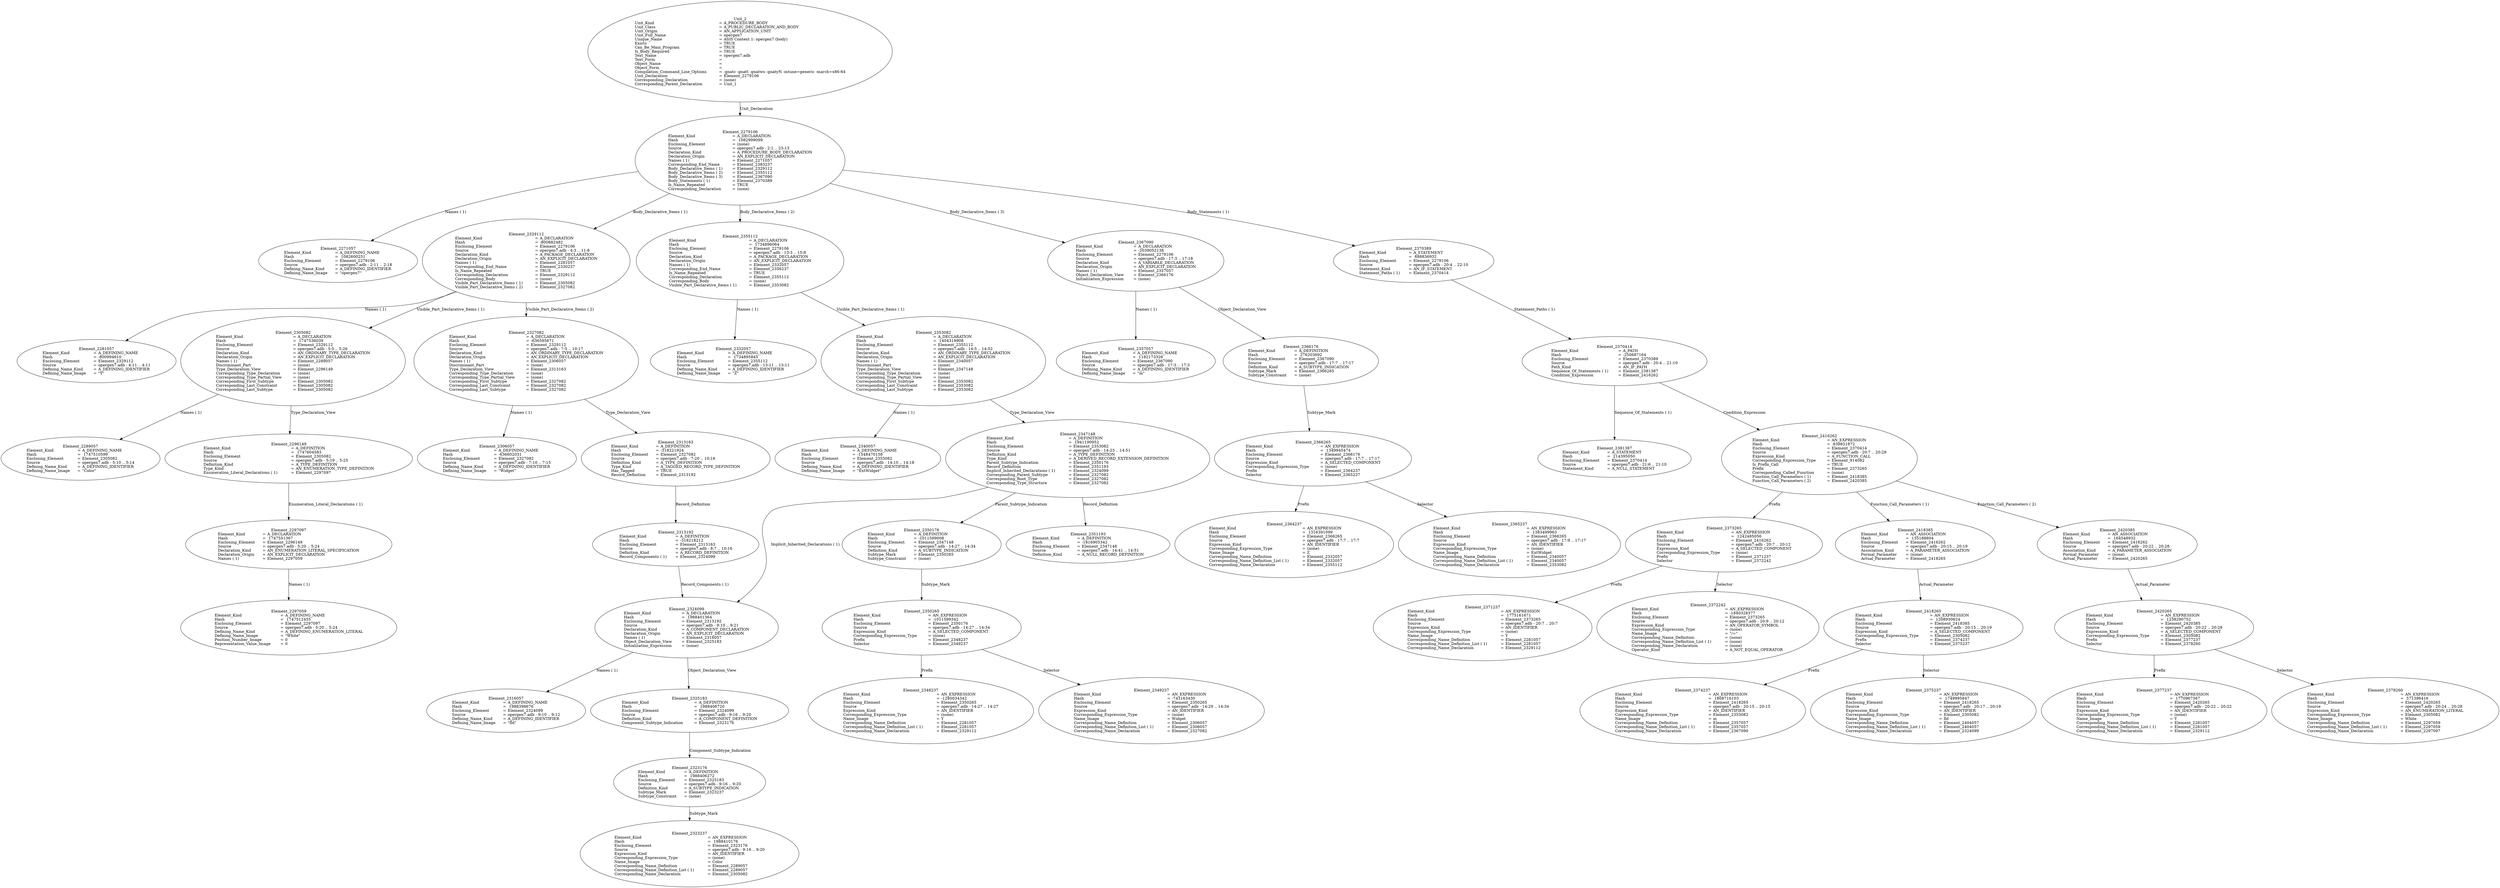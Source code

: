 digraph "opergen7.adt" {
  Unit_2 -> Element_2279106
      [ label=Unit_Declaration ];
  Unit_2
      [ label=<<TABLE BORDER="0" CELLBORDER="0" CELLSPACING="0" CELLPADDING="0"> 
          <TR><TD COLSPAN="3">Unit_2</TD></TR>
          <TR><TD ALIGN="LEFT">Unit_Kind   </TD><TD> = </TD><TD ALIGN="LEFT">A_PROCEDURE_BODY</TD></TR>
          <TR><TD ALIGN="LEFT">Unit_Class   </TD><TD> = </TD><TD ALIGN="LEFT">A_PUBLIC_DECLARATION_AND_BODY</TD></TR>
          <TR><TD ALIGN="LEFT">Unit_Origin   </TD><TD> = </TD><TD ALIGN="LEFT">AN_APPLICATION_UNIT</TD></TR>
          <TR><TD ALIGN="LEFT">Unit_Full_Name    </TD><TD> = </TD><TD ALIGN="LEFT">opergen7</TD></TR>
          <TR><TD ALIGN="LEFT">Unique_Name   </TD><TD> = </TD><TD ALIGN="LEFT">ASIS Context 1: opergen7 (body)</TD></TR>
          <TR><TD ALIGN="LEFT">Exists  </TD><TD> = </TD><TD ALIGN="LEFT">TRUE</TD></TR>
          <TR><TD ALIGN="LEFT">Can_Be_Main_Program     </TD><TD> = </TD><TD ALIGN="LEFT">TRUE</TD></TR>
          <TR><TD ALIGN="LEFT">Is_Body_Required     </TD><TD> = </TD><TD ALIGN="LEFT">TRUE</TD></TR>
          <TR><TD ALIGN="LEFT">Text_Name   </TD><TD> = </TD><TD ALIGN="LEFT">opergen7.adb</TD></TR>
          <TR><TD ALIGN="LEFT">Text_Form   </TD><TD> = </TD><TD ALIGN="LEFT"></TD></TR>
          <TR><TD ALIGN="LEFT">Object_Name   </TD><TD> = </TD><TD ALIGN="LEFT"></TD></TR>
          <TR><TD ALIGN="LEFT">Object_Form   </TD><TD> = </TD><TD ALIGN="LEFT"></TD></TR>
          <TR><TD ALIGN="LEFT">Compilation_Command_Line_Options         </TD><TD> = </TD><TD ALIGN="LEFT">-gnatc -gnatt -gnatws -gnatyN -mtune=generic -march=x86-64</TD></TR>
          <TR><TD ALIGN="LEFT">Unit_Declaration     </TD><TD> = </TD><TD ALIGN="LEFT">Element_2279106</TD></TR>
          <TR><TD ALIGN="LEFT">Corresponding_Declaration       </TD><TD> = </TD><TD ALIGN="LEFT">(none)</TD></TR>
          <TR><TD ALIGN="LEFT">Corresponding_Parent_Declaration         </TD><TD> = </TD><TD ALIGN="LEFT">Unit_1</TD></TR>
          </TABLE>> ];
  Element_2279106 -> Element_2271057
      [ label="Names ( 1)" ];
  Element_2279106 -> Element_2329112
      [ label="Body_Declarative_Items ( 1)" ];
  Element_2279106 -> Element_2355112
      [ label="Body_Declarative_Items ( 2)" ];
  Element_2279106 -> Element_2367090
      [ label="Body_Declarative_Items ( 3)" ];
  Element_2279106 -> Element_2370389
      [ label="Body_Statements ( 1)" ];
  Element_2279106
      [ label=<<TABLE BORDER="0" CELLBORDER="0" CELLSPACING="0" CELLPADDING="0"> 
          <TR><TD COLSPAN="3">Element_2279106</TD></TR>
          <TR><TD ALIGN="LEFT">Element_Kind    </TD><TD> = </TD><TD ALIGN="LEFT">A_DECLARATION</TD></TR>
          <TR><TD ALIGN="LEFT">Hash  </TD><TD> = </TD><TD ALIGN="LEFT"> 1082999099</TD></TR>
          <TR><TD ALIGN="LEFT">Enclosing_Element     </TD><TD> = </TD><TD ALIGN="LEFT">(none)</TD></TR>
          <TR><TD ALIGN="LEFT">Source  </TD><TD> = </TD><TD ALIGN="LEFT">opergen7.adb - 2:1 .. 23:13</TD></TR>
          <TR><TD ALIGN="LEFT">Declaration_Kind     </TD><TD> = </TD><TD ALIGN="LEFT">A_PROCEDURE_BODY_DECLARATION</TD></TR>
          <TR><TD ALIGN="LEFT">Declaration_Origin     </TD><TD> = </TD><TD ALIGN="LEFT">AN_EXPLICIT_DECLARATION</TD></TR>
          <TR><TD ALIGN="LEFT">Names ( 1)   </TD><TD> = </TD><TD ALIGN="LEFT">Element_2271057</TD></TR>
          <TR><TD ALIGN="LEFT">Corresponding_End_Name      </TD><TD> = </TD><TD ALIGN="LEFT">Element_2383237</TD></TR>
          <TR><TD ALIGN="LEFT">Body_Declarative_Items ( 1)       </TD><TD> = </TD><TD ALIGN="LEFT">Element_2329112</TD></TR>
          <TR><TD ALIGN="LEFT">Body_Declarative_Items ( 2)       </TD><TD> = </TD><TD ALIGN="LEFT">Element_2355112</TD></TR>
          <TR><TD ALIGN="LEFT">Body_Declarative_Items ( 3)       </TD><TD> = </TD><TD ALIGN="LEFT">Element_2367090</TD></TR>
          <TR><TD ALIGN="LEFT">Body_Statements ( 1)      </TD><TD> = </TD><TD ALIGN="LEFT">Element_2370389</TD></TR>
          <TR><TD ALIGN="LEFT">Is_Name_Repeated     </TD><TD> = </TD><TD ALIGN="LEFT">TRUE</TD></TR>
          <TR><TD ALIGN="LEFT">Corresponding_Declaration       </TD><TD> = </TD><TD ALIGN="LEFT">(none)</TD></TR>
          </TABLE>> ];
  Element_2271057
      [ label=<<TABLE BORDER="0" CELLBORDER="0" CELLSPACING="0" CELLPADDING="0"> 
          <TR><TD COLSPAN="3">Element_2271057</TD></TR>
          <TR><TD ALIGN="LEFT">Element_Kind    </TD><TD> = </TD><TD ALIGN="LEFT">A_DEFINING_NAME</TD></TR>
          <TR><TD ALIGN="LEFT">Hash  </TD><TD> = </TD><TD ALIGN="LEFT"> 1082600251</TD></TR>
          <TR><TD ALIGN="LEFT">Enclosing_Element     </TD><TD> = </TD><TD ALIGN="LEFT">Element_2279106</TD></TR>
          <TR><TD ALIGN="LEFT">Source  </TD><TD> = </TD><TD ALIGN="LEFT">opergen7.adb - 2:11 .. 2:18</TD></TR>
          <TR><TD ALIGN="LEFT">Defining_Name_Kind     </TD><TD> = </TD><TD ALIGN="LEFT">A_DEFINING_IDENTIFIER</TD></TR>
          <TR><TD ALIGN="LEFT">Defining_Name_Image     </TD><TD> = </TD><TD ALIGN="LEFT">"opergen7"</TD></TR>
          </TABLE>> ];
  Element_2329112 -> Element_2281057
      [ label="Names ( 1)" ];
  Element_2329112 -> Element_2305082
      [ label="Visible_Part_Declarative_Items ( 1)" ];
  Element_2329112 -> Element_2327082
      [ label="Visible_Part_Declarative_Items ( 2)" ];
  Element_2329112
      [ label=<<TABLE BORDER="0" CELLBORDER="0" CELLSPACING="0" CELLPADDING="0"> 
          <TR><TD COLSPAN="3">Element_2329112</TD></TR>
          <TR><TD ALIGN="LEFT">Element_Kind    </TD><TD> = </TD><TD ALIGN="LEFT">A_DECLARATION</TD></TR>
          <TR><TD ALIGN="LEFT">Hash  </TD><TD> = </TD><TD ALIGN="LEFT">-800882482</TD></TR>
          <TR><TD ALIGN="LEFT">Enclosing_Element     </TD><TD> = </TD><TD ALIGN="LEFT">Element_2279106</TD></TR>
          <TR><TD ALIGN="LEFT">Source  </TD><TD> = </TD><TD ALIGN="LEFT">opergen7.adb - 4:3 .. 11:8</TD></TR>
          <TR><TD ALIGN="LEFT">Declaration_Kind     </TD><TD> = </TD><TD ALIGN="LEFT">A_PACKAGE_DECLARATION</TD></TR>
          <TR><TD ALIGN="LEFT">Declaration_Origin     </TD><TD> = </TD><TD ALIGN="LEFT">AN_EXPLICIT_DECLARATION</TD></TR>
          <TR><TD ALIGN="LEFT">Names ( 1)   </TD><TD> = </TD><TD ALIGN="LEFT">Element_2281057</TD></TR>
          <TR><TD ALIGN="LEFT">Corresponding_End_Name      </TD><TD> = </TD><TD ALIGN="LEFT">Element_2330237</TD></TR>
          <TR><TD ALIGN="LEFT">Is_Name_Repeated     </TD><TD> = </TD><TD ALIGN="LEFT">TRUE</TD></TR>
          <TR><TD ALIGN="LEFT">Corresponding_Declaration       </TD><TD> = </TD><TD ALIGN="LEFT">Element_2329112</TD></TR>
          <TR><TD ALIGN="LEFT">Corresponding_Body     </TD><TD> = </TD><TD ALIGN="LEFT">(none)</TD></TR>
          <TR><TD ALIGN="LEFT">Visible_Part_Declarative_Items ( 1)         </TD><TD> = </TD><TD ALIGN="LEFT">Element_2305082</TD></TR>
          <TR><TD ALIGN="LEFT">Visible_Part_Declarative_Items ( 2)         </TD><TD> = </TD><TD ALIGN="LEFT">Element_2327082</TD></TR>
          </TABLE>> ];
  Element_2281057
      [ label=<<TABLE BORDER="0" CELLBORDER="0" CELLSPACING="0" CELLPADDING="0"> 
          <TR><TD COLSPAN="3">Element_2281057</TD></TR>
          <TR><TD ALIGN="LEFT">Element_Kind    </TD><TD> = </TD><TD ALIGN="LEFT">A_DEFINING_NAME</TD></TR>
          <TR><TD ALIGN="LEFT">Hash  </TD><TD> = </TD><TD ALIGN="LEFT">-800994610</TD></TR>
          <TR><TD ALIGN="LEFT">Enclosing_Element     </TD><TD> = </TD><TD ALIGN="LEFT">Element_2329112</TD></TR>
          <TR><TD ALIGN="LEFT">Source  </TD><TD> = </TD><TD ALIGN="LEFT">opergen7.adb - 4:11 .. 4:11</TD></TR>
          <TR><TD ALIGN="LEFT">Defining_Name_Kind     </TD><TD> = </TD><TD ALIGN="LEFT">A_DEFINING_IDENTIFIER</TD></TR>
          <TR><TD ALIGN="LEFT">Defining_Name_Image     </TD><TD> = </TD><TD ALIGN="LEFT">"Y"</TD></TR>
          </TABLE>> ];
  Element_2305082 -> Element_2289057
      [ label="Names ( 1)" ];
  Element_2305082 -> Element_2296149
      [ label=Type_Declaration_View ];
  Element_2305082
      [ label=<<TABLE BORDER="0" CELLBORDER="0" CELLSPACING="0" CELLPADDING="0"> 
          <TR><TD COLSPAN="3">Element_2305082</TD></TR>
          <TR><TD ALIGN="LEFT">Element_Kind    </TD><TD> = </TD><TD ALIGN="LEFT">A_DECLARATION</TD></TR>
          <TR><TD ALIGN="LEFT">Hash  </TD><TD> = </TD><TD ALIGN="LEFT"> 1747536039</TD></TR>
          <TR><TD ALIGN="LEFT">Enclosing_Element     </TD><TD> = </TD><TD ALIGN="LEFT">Element_2329112</TD></TR>
          <TR><TD ALIGN="LEFT">Source  </TD><TD> = </TD><TD ALIGN="LEFT">opergen7.adb - 5:5 .. 5:26</TD></TR>
          <TR><TD ALIGN="LEFT">Declaration_Kind     </TD><TD> = </TD><TD ALIGN="LEFT">AN_ORDINARY_TYPE_DECLARATION</TD></TR>
          <TR><TD ALIGN="LEFT">Declaration_Origin     </TD><TD> = </TD><TD ALIGN="LEFT">AN_EXPLICIT_DECLARATION</TD></TR>
          <TR><TD ALIGN="LEFT">Names ( 1)   </TD><TD> = </TD><TD ALIGN="LEFT">Element_2289057</TD></TR>
          <TR><TD ALIGN="LEFT">Discriminant_Part     </TD><TD> = </TD><TD ALIGN="LEFT">(none)</TD></TR>
          <TR><TD ALIGN="LEFT">Type_Declaration_View      </TD><TD> = </TD><TD ALIGN="LEFT">Element_2296149</TD></TR>
          <TR><TD ALIGN="LEFT">Corresponding_Type_Declaration        </TD><TD> = </TD><TD ALIGN="LEFT">(none)</TD></TR>
          <TR><TD ALIGN="LEFT">Corresponding_Type_Partial_View        </TD><TD> = </TD><TD ALIGN="LEFT">(none)</TD></TR>
          <TR><TD ALIGN="LEFT">Corresponding_First_Subtype       </TD><TD> = </TD><TD ALIGN="LEFT">Element_2305082</TD></TR>
          <TR><TD ALIGN="LEFT">Corresponding_Last_Constraint        </TD><TD> = </TD><TD ALIGN="LEFT">Element_2305082</TD></TR>
          <TR><TD ALIGN="LEFT">Corresponding_Last_Subtype       </TD><TD> = </TD><TD ALIGN="LEFT">Element_2305082</TD></TR>
          </TABLE>> ];
  Element_2289057
      [ label=<<TABLE BORDER="0" CELLBORDER="0" CELLSPACING="0" CELLPADDING="0"> 
          <TR><TD COLSPAN="3">Element_2289057</TD></TR>
          <TR><TD ALIGN="LEFT">Element_Kind    </TD><TD> = </TD><TD ALIGN="LEFT">A_DEFINING_NAME</TD></TR>
          <TR><TD ALIGN="LEFT">Hash  </TD><TD> = </TD><TD ALIGN="LEFT"> 1747510599</TD></TR>
          <TR><TD ALIGN="LEFT">Enclosing_Element     </TD><TD> = </TD><TD ALIGN="LEFT">Element_2305082</TD></TR>
          <TR><TD ALIGN="LEFT">Source  </TD><TD> = </TD><TD ALIGN="LEFT">opergen7.adb - 5:10 .. 5:14</TD></TR>
          <TR><TD ALIGN="LEFT">Defining_Name_Kind     </TD><TD> = </TD><TD ALIGN="LEFT">A_DEFINING_IDENTIFIER</TD></TR>
          <TR><TD ALIGN="LEFT">Defining_Name_Image     </TD><TD> = </TD><TD ALIGN="LEFT">"Color"</TD></TR>
          </TABLE>> ];
  Element_2296149 -> Element_2297097
      [ label="Enumeration_Literal_Declarations ( 1)" ];
  Element_2296149
      [ label=<<TABLE BORDER="0" CELLBORDER="0" CELLSPACING="0" CELLPADDING="0"> 
          <TR><TD COLSPAN="3">Element_2296149</TD></TR>
          <TR><TD ALIGN="LEFT">Element_Kind    </TD><TD> = </TD><TD ALIGN="LEFT">A_DEFINITION</TD></TR>
          <TR><TD ALIGN="LEFT">Hash  </TD><TD> = </TD><TD ALIGN="LEFT"> 1747604583</TD></TR>
          <TR><TD ALIGN="LEFT">Enclosing_Element     </TD><TD> = </TD><TD ALIGN="LEFT">Element_2305082</TD></TR>
          <TR><TD ALIGN="LEFT">Source  </TD><TD> = </TD><TD ALIGN="LEFT">opergen7.adb - 5:19 .. 5:25</TD></TR>
          <TR><TD ALIGN="LEFT">Definition_Kind    </TD><TD> = </TD><TD ALIGN="LEFT">A_TYPE_DEFINITION</TD></TR>
          <TR><TD ALIGN="LEFT">Type_Kind   </TD><TD> = </TD><TD ALIGN="LEFT">AN_ENUMERATION_TYPE_DEFINITION</TD></TR>
          <TR><TD ALIGN="LEFT">Enumeration_Literal_Declarations ( 1)          </TD><TD> = </TD><TD ALIGN="LEFT">Element_2297097</TD></TR>
          </TABLE>> ];
  Element_2297097 -> Element_2297059
      [ label="Names ( 1)" ];
  Element_2297097
      [ label=<<TABLE BORDER="0" CELLBORDER="0" CELLSPACING="0" CELLPADDING="0"> 
          <TR><TD COLSPAN="3">Element_2297097</TD></TR>
          <TR><TD ALIGN="LEFT">Element_Kind    </TD><TD> = </TD><TD ALIGN="LEFT">A_DECLARATION</TD></TR>
          <TR><TD ALIGN="LEFT">Hash  </TD><TD> = </TD><TD ALIGN="LEFT"> 1747551367</TD></TR>
          <TR><TD ALIGN="LEFT">Enclosing_Element     </TD><TD> = </TD><TD ALIGN="LEFT">Element_2296149</TD></TR>
          <TR><TD ALIGN="LEFT">Source  </TD><TD> = </TD><TD ALIGN="LEFT">opergen7.adb - 5:20 .. 5:24</TD></TR>
          <TR><TD ALIGN="LEFT">Declaration_Kind     </TD><TD> = </TD><TD ALIGN="LEFT">AN_ENUMERATION_LITERAL_SPECIFICATION</TD></TR>
          <TR><TD ALIGN="LEFT">Declaration_Origin     </TD><TD> = </TD><TD ALIGN="LEFT">AN_EXPLICIT_DECLARATION</TD></TR>
          <TR><TD ALIGN="LEFT">Names ( 1)   </TD><TD> = </TD><TD ALIGN="LEFT">Element_2297059</TD></TR>
          </TABLE>> ];
  Element_2297059
      [ label=<<TABLE BORDER="0" CELLBORDER="0" CELLSPACING="0" CELLPADDING="0"> 
          <TR><TD COLSPAN="3">Element_2297059</TD></TR>
          <TR><TD ALIGN="LEFT">Element_Kind    </TD><TD> = </TD><TD ALIGN="LEFT">A_DEFINING_NAME</TD></TR>
          <TR><TD ALIGN="LEFT">Hash  </TD><TD> = </TD><TD ALIGN="LEFT"> 1747512455</TD></TR>
          <TR><TD ALIGN="LEFT">Enclosing_Element     </TD><TD> = </TD><TD ALIGN="LEFT">Element_2297097</TD></TR>
          <TR><TD ALIGN="LEFT">Source  </TD><TD> = </TD><TD ALIGN="LEFT">opergen7.adb - 5:20 .. 5:24</TD></TR>
          <TR><TD ALIGN="LEFT">Defining_Name_Kind     </TD><TD> = </TD><TD ALIGN="LEFT">A_DEFINING_ENUMERATION_LITERAL</TD></TR>
          <TR><TD ALIGN="LEFT">Defining_Name_Image     </TD><TD> = </TD><TD ALIGN="LEFT">"White"</TD></TR>
          <TR><TD ALIGN="LEFT">Position_Number_Image      </TD><TD> = </TD><TD ALIGN="LEFT">0</TD></TR>
          <TR><TD ALIGN="LEFT">Representation_Value_Image       </TD><TD> = </TD><TD ALIGN="LEFT">0</TD></TR>
          </TABLE>> ];
  Element_2327082 -> Element_2306057
      [ label="Names ( 1)" ];
  Element_2327082 -> Element_2313163
      [ label=Type_Declaration_View ];
  Element_2327082
      [ label=<<TABLE BORDER="0" CELLBORDER="0" CELLSPACING="0" CELLPADDING="0"> 
          <TR><TD COLSPAN="3">Element_2327082</TD></TR>
          <TR><TD ALIGN="LEFT">Element_Kind    </TD><TD> = </TD><TD ALIGN="LEFT">A_DECLARATION</TD></TR>
          <TR><TD ALIGN="LEFT">Hash  </TD><TD> = </TD><TD ALIGN="LEFT">-636595671</TD></TR>
          <TR><TD ALIGN="LEFT">Enclosing_Element     </TD><TD> = </TD><TD ALIGN="LEFT">Element_2329112</TD></TR>
          <TR><TD ALIGN="LEFT">Source  </TD><TD> = </TD><TD ALIGN="LEFT">opergen7.adb - 7:5 .. 10:17</TD></TR>
          <TR><TD ALIGN="LEFT">Declaration_Kind     </TD><TD> = </TD><TD ALIGN="LEFT">AN_ORDINARY_TYPE_DECLARATION</TD></TR>
          <TR><TD ALIGN="LEFT">Declaration_Origin     </TD><TD> = </TD><TD ALIGN="LEFT">AN_EXPLICIT_DECLARATION</TD></TR>
          <TR><TD ALIGN="LEFT">Names ( 1)   </TD><TD> = </TD><TD ALIGN="LEFT">Element_2306057</TD></TR>
          <TR><TD ALIGN="LEFT">Discriminant_Part     </TD><TD> = </TD><TD ALIGN="LEFT">(none)</TD></TR>
          <TR><TD ALIGN="LEFT">Type_Declaration_View      </TD><TD> = </TD><TD ALIGN="LEFT">Element_2313163</TD></TR>
          <TR><TD ALIGN="LEFT">Corresponding_Type_Declaration        </TD><TD> = </TD><TD ALIGN="LEFT">(none)</TD></TR>
          <TR><TD ALIGN="LEFT">Corresponding_Type_Partial_View        </TD><TD> = </TD><TD ALIGN="LEFT">(none)</TD></TR>
          <TR><TD ALIGN="LEFT">Corresponding_First_Subtype       </TD><TD> = </TD><TD ALIGN="LEFT">Element_2327082</TD></TR>
          <TR><TD ALIGN="LEFT">Corresponding_Last_Constraint        </TD><TD> = </TD><TD ALIGN="LEFT">Element_2327082</TD></TR>
          <TR><TD ALIGN="LEFT">Corresponding_Last_Subtype       </TD><TD> = </TD><TD ALIGN="LEFT">Element_2327082</TD></TR>
          </TABLE>> ];
  Element_2306057
      [ label=<<TABLE BORDER="0" CELLBORDER="0" CELLSPACING="0" CELLPADDING="0"> 
          <TR><TD COLSPAN="3">Element_2306057</TD></TR>
          <TR><TD ALIGN="LEFT">Element_Kind    </TD><TD> = </TD><TD ALIGN="LEFT">A_DEFINING_NAME</TD></TR>
          <TR><TD ALIGN="LEFT">Hash  </TD><TD> = </TD><TD ALIGN="LEFT">-636602031</TD></TR>
          <TR><TD ALIGN="LEFT">Enclosing_Element     </TD><TD> = </TD><TD ALIGN="LEFT">Element_2327082</TD></TR>
          <TR><TD ALIGN="LEFT">Source  </TD><TD> = </TD><TD ALIGN="LEFT">opergen7.adb - 7:10 .. 7:15</TD></TR>
          <TR><TD ALIGN="LEFT">Defining_Name_Kind     </TD><TD> = </TD><TD ALIGN="LEFT">A_DEFINING_IDENTIFIER</TD></TR>
          <TR><TD ALIGN="LEFT">Defining_Name_Image     </TD><TD> = </TD><TD ALIGN="LEFT">"Widget"</TD></TR>
          </TABLE>> ];
  Element_2313163 -> Element_2313192
      [ label=Record_Definition ];
  Element_2313163
      [ label=<<TABLE BORDER="0" CELLBORDER="0" CELLSPACING="0" CELLPADDING="0"> 
          <TR><TD COLSPAN="3">Element_2313163</TD></TR>
          <TR><TD ALIGN="LEFT">Element_Kind    </TD><TD> = </TD><TD ALIGN="LEFT">A_DEFINITION</TD></TR>
          <TR><TD ALIGN="LEFT">Hash  </TD><TD> = </TD><TD ALIGN="LEFT">-318221924</TD></TR>
          <TR><TD ALIGN="LEFT">Enclosing_Element     </TD><TD> = </TD><TD ALIGN="LEFT">Element_2327082</TD></TR>
          <TR><TD ALIGN="LEFT">Source  </TD><TD> = </TD><TD ALIGN="LEFT">opergen7.adb - 7:20 .. 10:16</TD></TR>
          <TR><TD ALIGN="LEFT">Definition_Kind    </TD><TD> = </TD><TD ALIGN="LEFT">A_TYPE_DEFINITION</TD></TR>
          <TR><TD ALIGN="LEFT">Type_Kind   </TD><TD> = </TD><TD ALIGN="LEFT">A_TAGGED_RECORD_TYPE_DEFINITION</TD></TR>
          <TR><TD ALIGN="LEFT">Has_Tagged   </TD><TD> = </TD><TD ALIGN="LEFT">TRUE</TD></TR>
          <TR><TD ALIGN="LEFT">Record_Definition     </TD><TD> = </TD><TD ALIGN="LEFT">Element_2313192</TD></TR>
          </TABLE>> ];
  Element_2313192 -> Element_2324099
      [ label="Record_Components ( 1)" ];
  Element_2313192
      [ label=<<TABLE BORDER="0" CELLBORDER="0" CELLSPACING="0" CELLPADDING="0"> 
          <TR><TD COLSPAN="3">Element_2313192</TD></TR>
          <TR><TD ALIGN="LEFT">Element_Kind    </TD><TD> = </TD><TD ALIGN="LEFT">A_DEFINITION</TD></TR>
          <TR><TD ALIGN="LEFT">Hash  </TD><TD> = </TD><TD ALIGN="LEFT">-318218212</TD></TR>
          <TR><TD ALIGN="LEFT">Enclosing_Element     </TD><TD> = </TD><TD ALIGN="LEFT">Element_2313163</TD></TR>
          <TR><TD ALIGN="LEFT">Source  </TD><TD> = </TD><TD ALIGN="LEFT">opergen7.adb - 8:7 .. 10:16</TD></TR>
          <TR><TD ALIGN="LEFT">Definition_Kind    </TD><TD> = </TD><TD ALIGN="LEFT">A_RECORD_DEFINITION</TD></TR>
          <TR><TD ALIGN="LEFT">Record_Components ( 1)      </TD><TD> = </TD><TD ALIGN="LEFT">Element_2324099</TD></TR>
          </TABLE>> ];
  Element_2324099 -> Element_2316057
      [ label="Names ( 1)" ];
  Element_2324099 -> Element_2325183
      [ label=Object_Declaration_View ];
  Element_2324099
      [ label=<<TABLE BORDER="0" CELLBORDER="0" CELLSPACING="0" CELLPADDING="0"> 
          <TR><TD COLSPAN="3">Element_2324099</TD></TR>
          <TR><TD ALIGN="LEFT">Element_Kind    </TD><TD> = </TD><TD ALIGN="LEFT">A_DECLARATION</TD></TR>
          <TR><TD ALIGN="LEFT">Hash  </TD><TD> = </TD><TD ALIGN="LEFT"> 1988401364</TD></TR>
          <TR><TD ALIGN="LEFT">Enclosing_Element     </TD><TD> = </TD><TD ALIGN="LEFT">Element_2313192</TD></TR>
          <TR><TD ALIGN="LEFT">Source  </TD><TD> = </TD><TD ALIGN="LEFT">opergen7.adb - 9:10 .. 9:21</TD></TR>
          <TR><TD ALIGN="LEFT">Declaration_Kind     </TD><TD> = </TD><TD ALIGN="LEFT">A_COMPONENT_DECLARATION</TD></TR>
          <TR><TD ALIGN="LEFT">Declaration_Origin     </TD><TD> = </TD><TD ALIGN="LEFT">AN_EXPLICIT_DECLARATION</TD></TR>
          <TR><TD ALIGN="LEFT">Names ( 1)   </TD><TD> = </TD><TD ALIGN="LEFT">Element_2316057</TD></TR>
          <TR><TD ALIGN="LEFT">Object_Declaration_View      </TD><TD> = </TD><TD ALIGN="LEFT">Element_2325183</TD></TR>
          <TR><TD ALIGN="LEFT">Initialization_Expression       </TD><TD> = </TD><TD ALIGN="LEFT">(none)</TD></TR>
          </TABLE>> ];
  Element_2316057
      [ label=<<TABLE BORDER="0" CELLBORDER="0" CELLSPACING="0" CELLPADDING="0"> 
          <TR><TD COLSPAN="3">Element_2316057</TD></TR>
          <TR><TD ALIGN="LEFT">Element_Kind    </TD><TD> = </TD><TD ALIGN="LEFT">A_DEFINING_NAME</TD></TR>
          <TR><TD ALIGN="LEFT">Hash  </TD><TD> = </TD><TD ALIGN="LEFT"> 1988398676</TD></TR>
          <TR><TD ALIGN="LEFT">Enclosing_Element     </TD><TD> = </TD><TD ALIGN="LEFT">Element_2324099</TD></TR>
          <TR><TD ALIGN="LEFT">Source  </TD><TD> = </TD><TD ALIGN="LEFT">opergen7.adb - 9:10 .. 9:12</TD></TR>
          <TR><TD ALIGN="LEFT">Defining_Name_Kind     </TD><TD> = </TD><TD ALIGN="LEFT">A_DEFINING_IDENTIFIER</TD></TR>
          <TR><TD ALIGN="LEFT">Defining_Name_Image     </TD><TD> = </TD><TD ALIGN="LEFT">"fld"</TD></TR>
          </TABLE>> ];
  Element_2325183 -> Element_2323176
      [ label=Component_Subtype_Indication ];
  Element_2325183
      [ label=<<TABLE BORDER="0" CELLBORDER="0" CELLSPACING="0" CELLPADDING="0"> 
          <TR><TD COLSPAN="3">Element_2325183</TD></TR>
          <TR><TD ALIGN="LEFT">Element_Kind    </TD><TD> = </TD><TD ALIGN="LEFT">A_DEFINITION</TD></TR>
          <TR><TD ALIGN="LEFT">Hash  </TD><TD> = </TD><TD ALIGN="LEFT"> 1988406720</TD></TR>
          <TR><TD ALIGN="LEFT">Enclosing_Element     </TD><TD> = </TD><TD ALIGN="LEFT">Element_2324099</TD></TR>
          <TR><TD ALIGN="LEFT">Source  </TD><TD> = </TD><TD ALIGN="LEFT">opergen7.adb - 9:16 .. 9:20</TD></TR>
          <TR><TD ALIGN="LEFT">Definition_Kind    </TD><TD> = </TD><TD ALIGN="LEFT">A_COMPONENT_DEFINITION</TD></TR>
          <TR><TD ALIGN="LEFT">Component_Subtype_Indication        </TD><TD> = </TD><TD ALIGN="LEFT">Element_2323176</TD></TR>
          </TABLE>> ];
  Element_2323176 -> Element_2323237
      [ label=Subtype_Mark ];
  Element_2323176
      [ label=<<TABLE BORDER="0" CELLBORDER="0" CELLSPACING="0" CELLPADDING="0"> 
          <TR><TD COLSPAN="3">Element_2323176</TD></TR>
          <TR><TD ALIGN="LEFT">Element_Kind    </TD><TD> = </TD><TD ALIGN="LEFT">A_DEFINITION</TD></TR>
          <TR><TD ALIGN="LEFT">Hash  </TD><TD> = </TD><TD ALIGN="LEFT"> 1988406272</TD></TR>
          <TR><TD ALIGN="LEFT">Enclosing_Element     </TD><TD> = </TD><TD ALIGN="LEFT">Element_2325183</TD></TR>
          <TR><TD ALIGN="LEFT">Source  </TD><TD> = </TD><TD ALIGN="LEFT">opergen7.adb - 9:16 .. 9:20</TD></TR>
          <TR><TD ALIGN="LEFT">Definition_Kind    </TD><TD> = </TD><TD ALIGN="LEFT">A_SUBTYPE_INDICATION</TD></TR>
          <TR><TD ALIGN="LEFT">Subtype_Mark    </TD><TD> = </TD><TD ALIGN="LEFT">Element_2323237</TD></TR>
          <TR><TD ALIGN="LEFT">Subtype_Constraint     </TD><TD> = </TD><TD ALIGN="LEFT">(none)</TD></TR>
          </TABLE>> ];
  Element_2323237
      [ label=<<TABLE BORDER="0" CELLBORDER="0" CELLSPACING="0" CELLPADDING="0"> 
          <TR><TD COLSPAN="3">Element_2323237</TD></TR>
          <TR><TD ALIGN="LEFT">Element_Kind    </TD><TD> = </TD><TD ALIGN="LEFT">AN_EXPRESSION</TD></TR>
          <TR><TD ALIGN="LEFT">Hash  </TD><TD> = </TD><TD ALIGN="LEFT"> 1988410176</TD></TR>
          <TR><TD ALIGN="LEFT">Enclosing_Element     </TD><TD> = </TD><TD ALIGN="LEFT">Element_2323176</TD></TR>
          <TR><TD ALIGN="LEFT">Source  </TD><TD> = </TD><TD ALIGN="LEFT">opergen7.adb - 9:16 .. 9:20</TD></TR>
          <TR><TD ALIGN="LEFT">Expression_Kind    </TD><TD> = </TD><TD ALIGN="LEFT">AN_IDENTIFIER</TD></TR>
          <TR><TD ALIGN="LEFT">Corresponding_Expression_Type        </TD><TD> = </TD><TD ALIGN="LEFT">(none)</TD></TR>
          <TR><TD ALIGN="LEFT">Name_Image   </TD><TD> = </TD><TD ALIGN="LEFT">Color</TD></TR>
          <TR><TD ALIGN="LEFT">Corresponding_Name_Definition        </TD><TD> = </TD><TD ALIGN="LEFT">Element_2289057</TD></TR>
          <TR><TD ALIGN="LEFT">Corresponding_Name_Definition_List ( 1)          </TD><TD> = </TD><TD ALIGN="LEFT">Element_2289057</TD></TR>
          <TR><TD ALIGN="LEFT">Corresponding_Name_Declaration        </TD><TD> = </TD><TD ALIGN="LEFT">Element_2305082</TD></TR>
          </TABLE>> ];
  Element_2355112 -> Element_2332057
      [ label="Names ( 1)" ];
  Element_2355112 -> Element_2353082
      [ label="Visible_Part_Declarative_Items ( 1)" ];
  Element_2355112
      [ label=<<TABLE BORDER="0" CELLBORDER="0" CELLSPACING="0" CELLPADDING="0"> 
          <TR><TD COLSPAN="3">Element_2355112</TD></TR>
          <TR><TD ALIGN="LEFT">Element_Kind    </TD><TD> = </TD><TD ALIGN="LEFT">A_DECLARATION</TD></TR>
          <TR><TD ALIGN="LEFT">Hash  </TD><TD> = </TD><TD ALIGN="LEFT"> 1734896064</TD></TR>
          <TR><TD ALIGN="LEFT">Enclosing_Element     </TD><TD> = </TD><TD ALIGN="LEFT">Element_2279106</TD></TR>
          <TR><TD ALIGN="LEFT">Source  </TD><TD> = </TD><TD ALIGN="LEFT">opergen7.adb - 13:3 .. 15:8</TD></TR>
          <TR><TD ALIGN="LEFT">Declaration_Kind     </TD><TD> = </TD><TD ALIGN="LEFT">A_PACKAGE_DECLARATION</TD></TR>
          <TR><TD ALIGN="LEFT">Declaration_Origin     </TD><TD> = </TD><TD ALIGN="LEFT">AN_EXPLICIT_DECLARATION</TD></TR>
          <TR><TD ALIGN="LEFT">Names ( 1)   </TD><TD> = </TD><TD ALIGN="LEFT">Element_2332057</TD></TR>
          <TR><TD ALIGN="LEFT">Corresponding_End_Name      </TD><TD> = </TD><TD ALIGN="LEFT">Element_2356237</TD></TR>
          <TR><TD ALIGN="LEFT">Is_Name_Repeated     </TD><TD> = </TD><TD ALIGN="LEFT">TRUE</TD></TR>
          <TR><TD ALIGN="LEFT">Corresponding_Declaration       </TD><TD> = </TD><TD ALIGN="LEFT">Element_2355112</TD></TR>
          <TR><TD ALIGN="LEFT">Corresponding_Body     </TD><TD> = </TD><TD ALIGN="LEFT">(none)</TD></TR>
          <TR><TD ALIGN="LEFT">Visible_Part_Declarative_Items ( 1)         </TD><TD> = </TD><TD ALIGN="LEFT">Element_2353082</TD></TR>
          </TABLE>> ];
  Element_2332057
      [ label=<<TABLE BORDER="0" CELLBORDER="0" CELLSPACING="0" CELLPADDING="0"> 
          <TR><TD COLSPAN="3">Element_2332057</TD></TR>
          <TR><TD ALIGN="LEFT">Element_Kind    </TD><TD> = </TD><TD ALIGN="LEFT">A_DEFINING_NAME</TD></TR>
          <TR><TD ALIGN="LEFT">Hash  </TD><TD> = </TD><TD ALIGN="LEFT"> 1734895845</TD></TR>
          <TR><TD ALIGN="LEFT">Enclosing_Element     </TD><TD> = </TD><TD ALIGN="LEFT">Element_2355112</TD></TR>
          <TR><TD ALIGN="LEFT">Source  </TD><TD> = </TD><TD ALIGN="LEFT">opergen7.adb - 13:11 .. 13:11</TD></TR>
          <TR><TD ALIGN="LEFT">Defining_Name_Kind     </TD><TD> = </TD><TD ALIGN="LEFT">A_DEFINING_IDENTIFIER</TD></TR>
          <TR><TD ALIGN="LEFT">Defining_Name_Image     </TD><TD> = </TD><TD ALIGN="LEFT">"Z"</TD></TR>
          </TABLE>> ];
  Element_2353082 -> Element_2340057
      [ label="Names ( 1)" ];
  Element_2353082 -> Element_2347148
      [ label=Type_Declaration_View ];
  Element_2353082
      [ label=<<TABLE BORDER="0" CELLBORDER="0" CELLSPACING="0" CELLPADDING="0"> 
          <TR><TD COLSPAN="3">Element_2353082</TD></TR>
          <TR><TD ALIGN="LEFT">Element_Kind    </TD><TD> = </TD><TD ALIGN="LEFT">A_DECLARATION</TD></TR>
          <TR><TD ALIGN="LEFT">Hash  </TD><TD> = </TD><TD ALIGN="LEFT"> 1404319908</TD></TR>
          <TR><TD ALIGN="LEFT">Enclosing_Element     </TD><TD> = </TD><TD ALIGN="LEFT">Element_2355112</TD></TR>
          <TR><TD ALIGN="LEFT">Source  </TD><TD> = </TD><TD ALIGN="LEFT">opergen7.adb - 14:5 .. 14:52</TD></TR>
          <TR><TD ALIGN="LEFT">Declaration_Kind     </TD><TD> = </TD><TD ALIGN="LEFT">AN_ORDINARY_TYPE_DECLARATION</TD></TR>
          <TR><TD ALIGN="LEFT">Declaration_Origin     </TD><TD> = </TD><TD ALIGN="LEFT">AN_EXPLICIT_DECLARATION</TD></TR>
          <TR><TD ALIGN="LEFT">Names ( 1)   </TD><TD> = </TD><TD ALIGN="LEFT">Element_2340057</TD></TR>
          <TR><TD ALIGN="LEFT">Discriminant_Part     </TD><TD> = </TD><TD ALIGN="LEFT">(none)</TD></TR>
          <TR><TD ALIGN="LEFT">Type_Declaration_View      </TD><TD> = </TD><TD ALIGN="LEFT">Element_2347148</TD></TR>
          <TR><TD ALIGN="LEFT">Corresponding_Type_Declaration        </TD><TD> = </TD><TD ALIGN="LEFT">(none)</TD></TR>
          <TR><TD ALIGN="LEFT">Corresponding_Type_Partial_View        </TD><TD> = </TD><TD ALIGN="LEFT">(none)</TD></TR>
          <TR><TD ALIGN="LEFT">Corresponding_First_Subtype       </TD><TD> = </TD><TD ALIGN="LEFT">Element_2353082</TD></TR>
          <TR><TD ALIGN="LEFT">Corresponding_Last_Constraint        </TD><TD> = </TD><TD ALIGN="LEFT">Element_2353082</TD></TR>
          <TR><TD ALIGN="LEFT">Corresponding_Last_Subtype       </TD><TD> = </TD><TD ALIGN="LEFT">Element_2353082</TD></TR>
          </TABLE>> ];
  Element_2340057
      [ label=<<TABLE BORDER="0" CELLBORDER="0" CELLSPACING="0" CELLPADDING="0"> 
          <TR><TD COLSPAN="3">Element_2340057</TD></TR>
          <TR><TD ALIGN="LEFT">Element_Kind    </TD><TD> = </TD><TD ALIGN="LEFT">A_DEFINING_NAME</TD></TR>
          <TR><TD ALIGN="LEFT">Hash  </TD><TD> = </TD><TD ALIGN="LEFT">-1548470158</TD></TR>
          <TR><TD ALIGN="LEFT">Enclosing_Element     </TD><TD> = </TD><TD ALIGN="LEFT">Element_2353082</TD></TR>
          <TR><TD ALIGN="LEFT">Source  </TD><TD> = </TD><TD ALIGN="LEFT">opergen7.adb - 14:10 .. 14:18</TD></TR>
          <TR><TD ALIGN="LEFT">Defining_Name_Kind     </TD><TD> = </TD><TD ALIGN="LEFT">A_DEFINING_IDENTIFIER</TD></TR>
          <TR><TD ALIGN="LEFT">Defining_Name_Image     </TD><TD> = </TD><TD ALIGN="LEFT">"ExtWidget"</TD></TR>
          </TABLE>> ];
  Element_2347148 -> Element_2350176
      [ label=Parent_Subtype_Indication ];
  Element_2347148 -> Element_2351193
      [ label=Record_Definition ];
  Element_2347148 -> Element_2324099
      [ label="Implicit_Inherited_Declarations ( 1)" ];
  Element_2347148
      [ label=<<TABLE BORDER="0" CELLBORDER="0" CELLSPACING="0" CELLPADDING="0"> 
          <TR><TD COLSPAN="3">Element_2347148</TD></TR>
          <TR><TD ALIGN="LEFT">Element_Kind    </TD><TD> = </TD><TD ALIGN="LEFT">A_DEFINITION</TD></TR>
          <TR><TD ALIGN="LEFT">Hash  </TD><TD> = </TD><TD ALIGN="LEFT"> 1941190952</TD></TR>
          <TR><TD ALIGN="LEFT">Enclosing_Element     </TD><TD> = </TD><TD ALIGN="LEFT">Element_2353082</TD></TR>
          <TR><TD ALIGN="LEFT">Source  </TD><TD> = </TD><TD ALIGN="LEFT">opergen7.adb - 14:23 .. 14:51</TD></TR>
          <TR><TD ALIGN="LEFT">Definition_Kind    </TD><TD> = </TD><TD ALIGN="LEFT">A_TYPE_DEFINITION</TD></TR>
          <TR><TD ALIGN="LEFT">Type_Kind   </TD><TD> = </TD><TD ALIGN="LEFT">A_DERIVED_RECORD_EXTENSION_DEFINITION</TD></TR>
          <TR><TD ALIGN="LEFT">Parent_Subtype_Indication       </TD><TD> = </TD><TD ALIGN="LEFT">Element_2350176</TD></TR>
          <TR><TD ALIGN="LEFT">Record_Definition     </TD><TD> = </TD><TD ALIGN="LEFT">Element_2351193</TD></TR>
          <TR><TD ALIGN="LEFT">Implicit_Inherited_Declarations ( 1)          </TD><TD> = </TD><TD ALIGN="LEFT">Element_2324099</TD></TR>
          <TR><TD ALIGN="LEFT">Corresponding_Parent_Subtype        </TD><TD> = </TD><TD ALIGN="LEFT">Element_2327082</TD></TR>
          <TR><TD ALIGN="LEFT">Corresponding_Root_Type      </TD><TD> = </TD><TD ALIGN="LEFT">Element_2327082</TD></TR>
          <TR><TD ALIGN="LEFT">Corresponding_Type_Structure        </TD><TD> = </TD><TD ALIGN="LEFT">Element_2327082</TD></TR>
          </TABLE>> ];
  Element_2350176 -> Element_2350265
      [ label=Subtype_Mark ];
  Element_2350176
      [ label=<<TABLE BORDER="0" CELLBORDER="0" CELLSPACING="0" CELLPADDING="0"> 
          <TR><TD COLSPAN="3">Element_2350176</TD></TR>
          <TR><TD ALIGN="LEFT">Element_Kind    </TD><TD> = </TD><TD ALIGN="LEFT">A_DEFINITION</TD></TR>
          <TR><TD ALIGN="LEFT">Hash  </TD><TD> = </TD><TD ALIGN="LEFT">-1011599008</TD></TR>
          <TR><TD ALIGN="LEFT">Enclosing_Element     </TD><TD> = </TD><TD ALIGN="LEFT">Element_2347148</TD></TR>
          <TR><TD ALIGN="LEFT">Source  </TD><TD> = </TD><TD ALIGN="LEFT">opergen7.adb - 14:27 .. 14:34</TD></TR>
          <TR><TD ALIGN="LEFT">Definition_Kind    </TD><TD> = </TD><TD ALIGN="LEFT">A_SUBTYPE_INDICATION</TD></TR>
          <TR><TD ALIGN="LEFT">Subtype_Mark    </TD><TD> = </TD><TD ALIGN="LEFT">Element_2350265</TD></TR>
          <TR><TD ALIGN="LEFT">Subtype_Constraint     </TD><TD> = </TD><TD ALIGN="LEFT">(none)</TD></TR>
          </TABLE>> ];
  Element_2350265 -> Element_2348237
      [ label=Prefix ];
  Element_2350265 -> Element_2349237
      [ label=Selector ];
  Element_2350265
      [ label=<<TABLE BORDER="0" CELLBORDER="0" CELLSPACING="0" CELLPADDING="0"> 
          <TR><TD COLSPAN="3">Element_2350265</TD></TR>
          <TR><TD ALIGN="LEFT">Element_Kind    </TD><TD> = </TD><TD ALIGN="LEFT">AN_EXPRESSION</TD></TR>
          <TR><TD ALIGN="LEFT">Hash  </TD><TD> = </TD><TD ALIGN="LEFT">-1011599342</TD></TR>
          <TR><TD ALIGN="LEFT">Enclosing_Element     </TD><TD> = </TD><TD ALIGN="LEFT">Element_2350176</TD></TR>
          <TR><TD ALIGN="LEFT">Source  </TD><TD> = </TD><TD ALIGN="LEFT">opergen7.adb - 14:27 .. 14:34</TD></TR>
          <TR><TD ALIGN="LEFT">Expression_Kind    </TD><TD> = </TD><TD ALIGN="LEFT">A_SELECTED_COMPONENT</TD></TR>
          <TR><TD ALIGN="LEFT">Corresponding_Expression_Type        </TD><TD> = </TD><TD ALIGN="LEFT">(none)</TD></TR>
          <TR><TD ALIGN="LEFT">Prefix  </TD><TD> = </TD><TD ALIGN="LEFT">Element_2348237</TD></TR>
          <TR><TD ALIGN="LEFT">Selector   </TD><TD> = </TD><TD ALIGN="LEFT">Element_2349237</TD></TR>
          </TABLE>> ];
  Element_2348237
      [ label=<<TABLE BORDER="0" CELLBORDER="0" CELLSPACING="0" CELLPADDING="0"> 
          <TR><TD COLSPAN="3">Element_2348237</TD></TR>
          <TR><TD ALIGN="LEFT">Element_Kind    </TD><TD> = </TD><TD ALIGN="LEFT">AN_EXPRESSION</TD></TR>
          <TR><TD ALIGN="LEFT">Hash  </TD><TD> = </TD><TD ALIGN="LEFT">-1280034342</TD></TR>
          <TR><TD ALIGN="LEFT">Enclosing_Element     </TD><TD> = </TD><TD ALIGN="LEFT">Element_2350265</TD></TR>
          <TR><TD ALIGN="LEFT">Source  </TD><TD> = </TD><TD ALIGN="LEFT">opergen7.adb - 14:27 .. 14:27</TD></TR>
          <TR><TD ALIGN="LEFT">Expression_Kind    </TD><TD> = </TD><TD ALIGN="LEFT">AN_IDENTIFIER</TD></TR>
          <TR><TD ALIGN="LEFT">Corresponding_Expression_Type        </TD><TD> = </TD><TD ALIGN="LEFT">(none)</TD></TR>
          <TR><TD ALIGN="LEFT">Name_Image   </TD><TD> = </TD><TD ALIGN="LEFT">Y</TD></TR>
          <TR><TD ALIGN="LEFT">Corresponding_Name_Definition        </TD><TD> = </TD><TD ALIGN="LEFT">Element_2281057</TD></TR>
          <TR><TD ALIGN="LEFT">Corresponding_Name_Definition_List ( 1)          </TD><TD> = </TD><TD ALIGN="LEFT">Element_2281057</TD></TR>
          <TR><TD ALIGN="LEFT">Corresponding_Name_Declaration        </TD><TD> = </TD><TD ALIGN="LEFT">Element_2329112</TD></TR>
          </TABLE>> ];
  Element_2349237
      [ label=<<TABLE BORDER="0" CELLBORDER="0" CELLSPACING="0" CELLPADDING="0"> 
          <TR><TD COLSPAN="3">Element_2349237</TD></TR>
          <TR><TD ALIGN="LEFT">Element_Kind    </TD><TD> = </TD><TD ALIGN="LEFT">AN_EXPRESSION</TD></TR>
          <TR><TD ALIGN="LEFT">Hash  </TD><TD> = </TD><TD ALIGN="LEFT">-743163430</TD></TR>
          <TR><TD ALIGN="LEFT">Enclosing_Element     </TD><TD> = </TD><TD ALIGN="LEFT">Element_2350265</TD></TR>
          <TR><TD ALIGN="LEFT">Source  </TD><TD> = </TD><TD ALIGN="LEFT">opergen7.adb - 14:29 .. 14:34</TD></TR>
          <TR><TD ALIGN="LEFT">Expression_Kind    </TD><TD> = </TD><TD ALIGN="LEFT">AN_IDENTIFIER</TD></TR>
          <TR><TD ALIGN="LEFT">Corresponding_Expression_Type        </TD><TD> = </TD><TD ALIGN="LEFT">(none)</TD></TR>
          <TR><TD ALIGN="LEFT">Name_Image   </TD><TD> = </TD><TD ALIGN="LEFT">Widget</TD></TR>
          <TR><TD ALIGN="LEFT">Corresponding_Name_Definition        </TD><TD> = </TD><TD ALIGN="LEFT">Element_2306057</TD></TR>
          <TR><TD ALIGN="LEFT">Corresponding_Name_Definition_List ( 1)          </TD><TD> = </TD><TD ALIGN="LEFT">Element_2306057</TD></TR>
          <TR><TD ALIGN="LEFT">Corresponding_Name_Declaration        </TD><TD> = </TD><TD ALIGN="LEFT">Element_2327082</TD></TR>
          </TABLE>> ];
  Element_2351193
      [ label=<<TABLE BORDER="0" CELLBORDER="0" CELLSPACING="0" CELLPADDING="0"> 
          <TR><TD COLSPAN="3">Element_2351193</TD></TR>
          <TR><TD ALIGN="LEFT">Element_Kind    </TD><TD> = </TD><TD ALIGN="LEFT">A_DEFINITION</TD></TR>
          <TR><TD ALIGN="LEFT">Hash  </TD><TD> = </TD><TD ALIGN="LEFT">-1816905342</TD></TR>
          <TR><TD ALIGN="LEFT">Enclosing_Element     </TD><TD> = </TD><TD ALIGN="LEFT">Element_2347148</TD></TR>
          <TR><TD ALIGN="LEFT">Source  </TD><TD> = </TD><TD ALIGN="LEFT">opergen7.adb - 14:41 .. 14:51</TD></TR>
          <TR><TD ALIGN="LEFT">Definition_Kind    </TD><TD> = </TD><TD ALIGN="LEFT">A_NULL_RECORD_DEFINITION</TD></TR>
          </TABLE>> ];
  Element_2367090 -> Element_2357057
      [ label="Names ( 1)" ];
  Element_2367090 -> Element_2366176
      [ label=Object_Declaration_View ];
  Element_2367090
      [ label=<<TABLE BORDER="0" CELLBORDER="0" CELLSPACING="0" CELLPADDING="0"> 
          <TR><TD COLSPAN="3">Element_2367090</TD></TR>
          <TR><TD ALIGN="LEFT">Element_Kind    </TD><TD> = </TD><TD ALIGN="LEFT">A_DECLARATION</TD></TR>
          <TR><TD ALIGN="LEFT">Hash  </TD><TD> = </TD><TD ALIGN="LEFT">-2039052138</TD></TR>
          <TR><TD ALIGN="LEFT">Enclosing_Element     </TD><TD> = </TD><TD ALIGN="LEFT">Element_2279106</TD></TR>
          <TR><TD ALIGN="LEFT">Source  </TD><TD> = </TD><TD ALIGN="LEFT">opergen7.adb - 17:3 .. 17:18</TD></TR>
          <TR><TD ALIGN="LEFT">Declaration_Kind     </TD><TD> = </TD><TD ALIGN="LEFT">A_VARIABLE_DECLARATION</TD></TR>
          <TR><TD ALIGN="LEFT">Declaration_Origin     </TD><TD> = </TD><TD ALIGN="LEFT">AN_EXPLICIT_DECLARATION</TD></TR>
          <TR><TD ALIGN="LEFT">Names ( 1)   </TD><TD> = </TD><TD ALIGN="LEFT">Element_2357057</TD></TR>
          <TR><TD ALIGN="LEFT">Object_Declaration_View      </TD><TD> = </TD><TD ALIGN="LEFT">Element_2366176</TD></TR>
          <TR><TD ALIGN="LEFT">Initialization_Expression       </TD><TD> = </TD><TD ALIGN="LEFT">(none)</TD></TR>
          </TABLE>> ];
  Element_2357057
      [ label=<<TABLE BORDER="0" CELLBORDER="0" CELLSPACING="0" CELLPADDING="0"> 
          <TR><TD COLSPAN="3">Element_2357057</TD></TR>
          <TR><TD ALIGN="LEFT">Element_Kind    </TD><TD> = </TD><TD ALIGN="LEFT">A_DEFINING_NAME</TD></TR>
          <TR><TD ALIGN="LEFT">Hash  </TD><TD> = </TD><TD ALIGN="LEFT"> 1182173326</TD></TR>
          <TR><TD ALIGN="LEFT">Enclosing_Element     </TD><TD> = </TD><TD ALIGN="LEFT">Element_2367090</TD></TR>
          <TR><TD ALIGN="LEFT">Source  </TD><TD> = </TD><TD ALIGN="LEFT">opergen7.adb - 17:3 .. 17:3</TD></TR>
          <TR><TD ALIGN="LEFT">Defining_Name_Kind     </TD><TD> = </TD><TD ALIGN="LEFT">A_DEFINING_IDENTIFIER</TD></TR>
          <TR><TD ALIGN="LEFT">Defining_Name_Image     </TD><TD> = </TD><TD ALIGN="LEFT">"m"</TD></TR>
          </TABLE>> ];
  Element_2366176 -> Element_2366265
      [ label=Subtype_Mark ];
  Element_2366176
      [ label=<<TABLE BORDER="0" CELLBORDER="0" CELLSPACING="0" CELLPADDING="0"> 
          <TR><TD COLSPAN="3">Element_2366176</TD></TR>
          <TR><TD ALIGN="LEFT">Element_Kind    </TD><TD> = </TD><TD ALIGN="LEFT">A_DEFINITION</TD></TR>
          <TR><TD ALIGN="LEFT">Hash  </TD><TD> = </TD><TD ALIGN="LEFT"> 276203692</TD></TR>
          <TR><TD ALIGN="LEFT">Enclosing_Element     </TD><TD> = </TD><TD ALIGN="LEFT">Element_2367090</TD></TR>
          <TR><TD ALIGN="LEFT">Source  </TD><TD> = </TD><TD ALIGN="LEFT">opergen7.adb - 17:7 .. 17:17</TD></TR>
          <TR><TD ALIGN="LEFT">Definition_Kind    </TD><TD> = </TD><TD ALIGN="LEFT">A_SUBTYPE_INDICATION</TD></TR>
          <TR><TD ALIGN="LEFT">Subtype_Mark    </TD><TD> = </TD><TD ALIGN="LEFT">Element_2366265</TD></TR>
          <TR><TD ALIGN="LEFT">Subtype_Constraint     </TD><TD> = </TD><TD ALIGN="LEFT">(none)</TD></TR>
          </TABLE>> ];
  Element_2366265 -> Element_2364237
      [ label=Prefix ];
  Element_2366265 -> Element_2365237
      [ label=Selector ];
  Element_2366265
      [ label=<<TABLE BORDER="0" CELLBORDER="0" CELLSPACING="0" CELLPADDING="0"> 
          <TR><TD COLSPAN="3">Element_2366265</TD></TR>
          <TR><TD ALIGN="LEFT">Element_Kind    </TD><TD> = </TD><TD ALIGN="LEFT">AN_EXPRESSION</TD></TR>
          <TR><TD ALIGN="LEFT">Hash  </TD><TD> = </TD><TD ALIGN="LEFT"> 1349945474</TD></TR>
          <TR><TD ALIGN="LEFT">Enclosing_Element     </TD><TD> = </TD><TD ALIGN="LEFT">Element_2366176</TD></TR>
          <TR><TD ALIGN="LEFT">Source  </TD><TD> = </TD><TD ALIGN="LEFT">opergen7.adb - 17:7 .. 17:17</TD></TR>
          <TR><TD ALIGN="LEFT">Expression_Kind    </TD><TD> = </TD><TD ALIGN="LEFT">A_SELECTED_COMPONENT</TD></TR>
          <TR><TD ALIGN="LEFT">Corresponding_Expression_Type        </TD><TD> = </TD><TD ALIGN="LEFT">(none)</TD></TR>
          <TR><TD ALIGN="LEFT">Prefix  </TD><TD> = </TD><TD ALIGN="LEFT">Element_2364237</TD></TR>
          <TR><TD ALIGN="LEFT">Selector   </TD><TD> = </TD><TD ALIGN="LEFT">Element_2365237</TD></TR>
          </TABLE>> ];
  Element_2364237
      [ label=<<TABLE BORDER="0" CELLBORDER="0" CELLSPACING="0" CELLPADDING="0"> 
          <TR><TD COLSPAN="3">Element_2364237</TD></TR>
          <TR><TD ALIGN="LEFT">Element_Kind    </TD><TD> = </TD><TD ALIGN="LEFT">AN_EXPRESSION</TD></TR>
          <TR><TD ALIGN="LEFT">Hash  </TD><TD> = </TD><TD ALIGN="LEFT"> 1316391099</TD></TR>
          <TR><TD ALIGN="LEFT">Enclosing_Element     </TD><TD> = </TD><TD ALIGN="LEFT">Element_2366265</TD></TR>
          <TR><TD ALIGN="LEFT">Source  </TD><TD> = </TD><TD ALIGN="LEFT">opergen7.adb - 17:7 .. 17:7</TD></TR>
          <TR><TD ALIGN="LEFT">Expression_Kind    </TD><TD> = </TD><TD ALIGN="LEFT">AN_IDENTIFIER</TD></TR>
          <TR><TD ALIGN="LEFT">Corresponding_Expression_Type        </TD><TD> = </TD><TD ALIGN="LEFT">(none)</TD></TR>
          <TR><TD ALIGN="LEFT">Name_Image   </TD><TD> = </TD><TD ALIGN="LEFT">Z</TD></TR>
          <TR><TD ALIGN="LEFT">Corresponding_Name_Definition        </TD><TD> = </TD><TD ALIGN="LEFT">Element_2332057</TD></TR>
          <TR><TD ALIGN="LEFT">Corresponding_Name_Definition_List ( 1)          </TD><TD> = </TD><TD ALIGN="LEFT">Element_2332057</TD></TR>
          <TR><TD ALIGN="LEFT">Corresponding_Name_Declaration        </TD><TD> = </TD><TD ALIGN="LEFT">Element_2355112</TD></TR>
          </TABLE>> ];
  Element_2365237
      [ label=<<TABLE BORDER="0" CELLBORDER="0" CELLSPACING="0" CELLPADDING="0"> 
          <TR><TD COLSPAN="3">Element_2365237</TD></TR>
          <TR><TD ALIGN="LEFT">Element_Kind    </TD><TD> = </TD><TD ALIGN="LEFT">AN_EXPRESSION</TD></TR>
          <TR><TD ALIGN="LEFT">Hash  </TD><TD> = </TD><TD ALIGN="LEFT"> 1383499963</TD></TR>
          <TR><TD ALIGN="LEFT">Enclosing_Element     </TD><TD> = </TD><TD ALIGN="LEFT">Element_2366265</TD></TR>
          <TR><TD ALIGN="LEFT">Source  </TD><TD> = </TD><TD ALIGN="LEFT">opergen7.adb - 17:9 .. 17:17</TD></TR>
          <TR><TD ALIGN="LEFT">Expression_Kind    </TD><TD> = </TD><TD ALIGN="LEFT">AN_IDENTIFIER</TD></TR>
          <TR><TD ALIGN="LEFT">Corresponding_Expression_Type        </TD><TD> = </TD><TD ALIGN="LEFT">(none)</TD></TR>
          <TR><TD ALIGN="LEFT">Name_Image   </TD><TD> = </TD><TD ALIGN="LEFT">ExtWidget</TD></TR>
          <TR><TD ALIGN="LEFT">Corresponding_Name_Definition        </TD><TD> = </TD><TD ALIGN="LEFT">Element_2340057</TD></TR>
          <TR><TD ALIGN="LEFT">Corresponding_Name_Definition_List ( 1)          </TD><TD> = </TD><TD ALIGN="LEFT">Element_2340057</TD></TR>
          <TR><TD ALIGN="LEFT">Corresponding_Name_Declaration        </TD><TD> = </TD><TD ALIGN="LEFT">Element_2353082</TD></TR>
          </TABLE>> ];
  Element_2370389 -> Element_2370414
      [ label="Statement_Paths ( 1)" ];
  Element_2370389
      [ label=<<TABLE BORDER="0" CELLBORDER="0" CELLSPACING="0" CELLPADDING="0"> 
          <TR><TD COLSPAN="3">Element_2370389</TD></TR>
          <TR><TD ALIGN="LEFT">Element_Kind    </TD><TD> = </TD><TD ALIGN="LEFT">A_STATEMENT</TD></TR>
          <TR><TD ALIGN="LEFT">Hash  </TD><TD> = </TD><TD ALIGN="LEFT"> 688836932</TD></TR>
          <TR><TD ALIGN="LEFT">Enclosing_Element     </TD><TD> = </TD><TD ALIGN="LEFT">Element_2279106</TD></TR>
          <TR><TD ALIGN="LEFT">Source  </TD><TD> = </TD><TD ALIGN="LEFT">opergen7.adb - 20:4 .. 22:10</TD></TR>
          <TR><TD ALIGN="LEFT">Statement_Kind    </TD><TD> = </TD><TD ALIGN="LEFT">AN_IF_STATEMENT</TD></TR>
          <TR><TD ALIGN="LEFT">Statement_Paths ( 1)      </TD><TD> = </TD><TD ALIGN="LEFT">Element_2370414</TD></TR>
          </TABLE>> ];
  Element_2370414 -> Element_2381387
      [ label="Sequence_Of_Statements ( 1)" ];
  Element_2370414 -> Element_2416262
      [ label=Condition_Expression ];
  Element_2370414
      [ label=<<TABLE BORDER="0" CELLBORDER="0" CELLSPACING="0" CELLPADDING="0"> 
          <TR><TD COLSPAN="3">Element_2370414</TD></TR>
          <TR><TD ALIGN="LEFT">Element_Kind    </TD><TD> = </TD><TD ALIGN="LEFT">A_PATH</TD></TR>
          <TR><TD ALIGN="LEFT">Hash  </TD><TD> = </TD><TD ALIGN="LEFT">-250687164</TD></TR>
          <TR><TD ALIGN="LEFT">Enclosing_Element     </TD><TD> = </TD><TD ALIGN="LEFT">Element_2370389</TD></TR>
          <TR><TD ALIGN="LEFT">Source  </TD><TD> = </TD><TD ALIGN="LEFT">opergen7.adb - 20:4 .. 21:10</TD></TR>
          <TR><TD ALIGN="LEFT">Path_Kind   </TD><TD> = </TD><TD ALIGN="LEFT">AN_IF_PATH</TD></TR>
          <TR><TD ALIGN="LEFT">Sequence_Of_Statements ( 1)       </TD><TD> = </TD><TD ALIGN="LEFT">Element_2381387</TD></TR>
          <TR><TD ALIGN="LEFT">Condition_Expression      </TD><TD> = </TD><TD ALIGN="LEFT">Element_2416262</TD></TR>
          </TABLE>> ];
  Element_2416262 -> Element_2373265
      [ label=Prefix ];
  Element_2416262 -> Element_2418385
      [ label="Function_Call_Parameters ( 1)" ];
  Element_2416262 -> Element_2420385
      [ label="Function_Call_Parameters ( 2)" ];
  Element_2416262
      [ label=<<TABLE BORDER="0" CELLBORDER="0" CELLSPACING="0" CELLPADDING="0"> 
          <TR><TD COLSPAN="3">Element_2416262</TD></TR>
          <TR><TD ALIGN="LEFT">Element_Kind    </TD><TD> = </TD><TD ALIGN="LEFT">AN_EXPRESSION</TD></TR>
          <TR><TD ALIGN="LEFT">Hash  </TD><TD> = </TD><TD ALIGN="LEFT"> 839831872</TD></TR>
          <TR><TD ALIGN="LEFT">Enclosing_Element     </TD><TD> = </TD><TD ALIGN="LEFT">Element_2370414</TD></TR>
          <TR><TD ALIGN="LEFT">Source  </TD><TD> = </TD><TD ALIGN="LEFT">opergen7.adb - 20:7 .. 20:29</TD></TR>
          <TR><TD ALIGN="LEFT">Expression_Kind    </TD><TD> = </TD><TD ALIGN="LEFT">A_FUNCTION_CALL</TD></TR>
          <TR><TD ALIGN="LEFT">Corresponding_Expression_Type        </TD><TD> = </TD><TD ALIGN="LEFT">Element_914082</TD></TR>
          <TR><TD ALIGN="LEFT">Is_Prefix_Call    </TD><TD> = </TD><TD ALIGN="LEFT">TRUE</TD></TR>
          <TR><TD ALIGN="LEFT">Prefix  </TD><TD> = </TD><TD ALIGN="LEFT">Element_2373265</TD></TR>
          <TR><TD ALIGN="LEFT">Corresponding_Called_Function        </TD><TD> = </TD><TD ALIGN="LEFT">(none)</TD></TR>
          <TR><TD ALIGN="LEFT">Function_Call_Parameters ( 1)        </TD><TD> = </TD><TD ALIGN="LEFT">Element_2418385</TD></TR>
          <TR><TD ALIGN="LEFT">Function_Call_Parameters ( 2)        </TD><TD> = </TD><TD ALIGN="LEFT">Element_2420385</TD></TR>
          </TABLE>> ];
  Element_2373265 -> Element_2371237
      [ label=Prefix ];
  Element_2373265 -> Element_2372242
      [ label=Selector ];
  Element_2373265
      [ label=<<TABLE BORDER="0" CELLBORDER="0" CELLSPACING="0" CELLPADDING="0"> 
          <TR><TD COLSPAN="3">Element_2373265</TD></TR>
          <TR><TD ALIGN="LEFT">Element_Kind    </TD><TD> = </TD><TD ALIGN="LEFT">AN_EXPRESSION</TD></TR>
          <TR><TD ALIGN="LEFT">Hash  </TD><TD> = </TD><TD ALIGN="LEFT"> 1242485056</TD></TR>
          <TR><TD ALIGN="LEFT">Enclosing_Element     </TD><TD> = </TD><TD ALIGN="LEFT">Element_2416262</TD></TR>
          <TR><TD ALIGN="LEFT">Source  </TD><TD> = </TD><TD ALIGN="LEFT">opergen7.adb - 20:7 .. 20:12</TD></TR>
          <TR><TD ALIGN="LEFT">Expression_Kind    </TD><TD> = </TD><TD ALIGN="LEFT">A_SELECTED_COMPONENT</TD></TR>
          <TR><TD ALIGN="LEFT">Corresponding_Expression_Type        </TD><TD> = </TD><TD ALIGN="LEFT">(none)</TD></TR>
          <TR><TD ALIGN="LEFT">Prefix  </TD><TD> = </TD><TD ALIGN="LEFT">Element_2371237</TD></TR>
          <TR><TD ALIGN="LEFT">Selector   </TD><TD> = </TD><TD ALIGN="LEFT">Element_2372242</TD></TR>
          </TABLE>> ];
  Element_2371237
      [ label=<<TABLE BORDER="0" CELLBORDER="0" CELLSPACING="0" CELLPADDING="0"> 
          <TR><TD COLSPAN="3">Element_2371237</TD></TR>
          <TR><TD ALIGN="LEFT">Element_Kind    </TD><TD> = </TD><TD ALIGN="LEFT">AN_EXPRESSION</TD></TR>
          <TR><TD ALIGN="LEFT">Hash  </TD><TD> = </TD><TD ALIGN="LEFT"> 1775161671</TD></TR>
          <TR><TD ALIGN="LEFT">Enclosing_Element     </TD><TD> = </TD><TD ALIGN="LEFT">Element_2373265</TD></TR>
          <TR><TD ALIGN="LEFT">Source  </TD><TD> = </TD><TD ALIGN="LEFT">opergen7.adb - 20:7 .. 20:7</TD></TR>
          <TR><TD ALIGN="LEFT">Expression_Kind    </TD><TD> = </TD><TD ALIGN="LEFT">AN_IDENTIFIER</TD></TR>
          <TR><TD ALIGN="LEFT">Corresponding_Expression_Type        </TD><TD> = </TD><TD ALIGN="LEFT">(none)</TD></TR>
          <TR><TD ALIGN="LEFT">Name_Image   </TD><TD> = </TD><TD ALIGN="LEFT">Y</TD></TR>
          <TR><TD ALIGN="LEFT">Corresponding_Name_Definition        </TD><TD> = </TD><TD ALIGN="LEFT">Element_2281057</TD></TR>
          <TR><TD ALIGN="LEFT">Corresponding_Name_Definition_List ( 1)          </TD><TD> = </TD><TD ALIGN="LEFT">Element_2281057</TD></TR>
          <TR><TD ALIGN="LEFT">Corresponding_Name_Declaration        </TD><TD> = </TD><TD ALIGN="LEFT">Element_2329112</TD></TR>
          </TABLE>> ];
  Element_2372242
      [ label=<<TABLE BORDER="0" CELLBORDER="0" CELLSPACING="0" CELLPADDING="0"> 
          <TR><TD COLSPAN="3">Element_2372242</TD></TR>
          <TR><TD ALIGN="LEFT">Element_Kind    </TD><TD> = </TD><TD ALIGN="LEFT">AN_EXPRESSION</TD></TR>
          <TR><TD ALIGN="LEFT">Hash  </TD><TD> = </TD><TD ALIGN="LEFT">-1840328377</TD></TR>
          <TR><TD ALIGN="LEFT">Enclosing_Element     </TD><TD> = </TD><TD ALIGN="LEFT">Element_2373265</TD></TR>
          <TR><TD ALIGN="LEFT">Source  </TD><TD> = </TD><TD ALIGN="LEFT">opergen7.adb - 20:9 .. 20:12</TD></TR>
          <TR><TD ALIGN="LEFT">Expression_Kind    </TD><TD> = </TD><TD ALIGN="LEFT">AN_OPERATOR_SYMBOL</TD></TR>
          <TR><TD ALIGN="LEFT">Corresponding_Expression_Type        </TD><TD> = </TD><TD ALIGN="LEFT">(none)</TD></TR>
          <TR><TD ALIGN="LEFT">Name_Image   </TD><TD> = </TD><TD ALIGN="LEFT">"/="</TD></TR>
          <TR><TD ALIGN="LEFT">Corresponding_Name_Definition        </TD><TD> = </TD><TD ALIGN="LEFT">(none)</TD></TR>
          <TR><TD ALIGN="LEFT">Corresponding_Name_Definition_List ( 1)          </TD><TD> = </TD><TD ALIGN="LEFT">(none)</TD></TR>
          <TR><TD ALIGN="LEFT">Corresponding_Name_Declaration        </TD><TD> = </TD><TD ALIGN="LEFT">(none)</TD></TR>
          <TR><TD ALIGN="LEFT">Operator_Kind    </TD><TD> = </TD><TD ALIGN="LEFT">A_NOT_EQUAL_OPERATOR</TD></TR>
          </TABLE>> ];
  Element_2418385 -> Element_2418265
      [ label=Actual_Parameter ];
  Element_2418385
      [ label=<<TABLE BORDER="0" CELLBORDER="0" CELLSPACING="0" CELLPADDING="0"> 
          <TR><TD COLSPAN="3">Element_2418385</TD></TR>
          <TR><TD ALIGN="LEFT">Element_Kind    </TD><TD> = </TD><TD ALIGN="LEFT">AN_ASSOCIATION</TD></TR>
          <TR><TD ALIGN="LEFT">Hash  </TD><TD> = </TD><TD ALIGN="LEFT"> 135188804</TD></TR>
          <TR><TD ALIGN="LEFT">Enclosing_Element     </TD><TD> = </TD><TD ALIGN="LEFT">Element_2416262</TD></TR>
          <TR><TD ALIGN="LEFT">Source  </TD><TD> = </TD><TD ALIGN="LEFT">opergen7.adb - 20:15 .. 20:19</TD></TR>
          <TR><TD ALIGN="LEFT">Association_Kind     </TD><TD> = </TD><TD ALIGN="LEFT">A_PARAMETER_ASSOCIATION</TD></TR>
          <TR><TD ALIGN="LEFT">Formal_Parameter     </TD><TD> = </TD><TD ALIGN="LEFT">(none)</TD></TR>
          <TR><TD ALIGN="LEFT">Actual_Parameter     </TD><TD> = </TD><TD ALIGN="LEFT">Element_2418265</TD></TR>
          </TABLE>> ];
  Element_2418265 -> Element_2374237
      [ label=Prefix ];
  Element_2418265 -> Element_2375237
      [ label=Selector ];
  Element_2418265
      [ label=<<TABLE BORDER="0" CELLBORDER="0" CELLSPACING="0" CELLPADDING="0"> 
          <TR><TD COLSPAN="3">Element_2418265</TD></TR>
          <TR><TD ALIGN="LEFT">Element_Kind    </TD><TD> = </TD><TD ALIGN="LEFT">AN_EXPRESSION</TD></TR>
          <TR><TD ALIGN="LEFT">Hash  </TD><TD> = </TD><TD ALIGN="LEFT"> 1208930624</TD></TR>
          <TR><TD ALIGN="LEFT">Enclosing_Element     </TD><TD> = </TD><TD ALIGN="LEFT">Element_2418385</TD></TR>
          <TR><TD ALIGN="LEFT">Source  </TD><TD> = </TD><TD ALIGN="LEFT">opergen7.adb - 20:15 .. 20:19</TD></TR>
          <TR><TD ALIGN="LEFT">Expression_Kind    </TD><TD> = </TD><TD ALIGN="LEFT">A_SELECTED_COMPONENT</TD></TR>
          <TR><TD ALIGN="LEFT">Corresponding_Expression_Type        </TD><TD> = </TD><TD ALIGN="LEFT">Element_2305082</TD></TR>
          <TR><TD ALIGN="LEFT">Prefix  </TD><TD> = </TD><TD ALIGN="LEFT">Element_2374237</TD></TR>
          <TR><TD ALIGN="LEFT">Selector   </TD><TD> = </TD><TD ALIGN="LEFT">Element_2375237</TD></TR>
          </TABLE>> ];
  Element_2374237
      [ label=<<TABLE BORDER="0" CELLBORDER="0" CELLSPACING="0" CELLPADDING="0"> 
          <TR><TD COLSPAN="3">Element_2374237</TD></TR>
          <TR><TD ALIGN="LEFT">Element_Kind    </TD><TD> = </TD><TD ALIGN="LEFT">AN_EXPRESSION</TD></TR>
          <TR><TD ALIGN="LEFT">Hash  </TD><TD> = </TD><TD ALIGN="LEFT"> 1808716103</TD></TR>
          <TR><TD ALIGN="LEFT">Enclosing_Element     </TD><TD> = </TD><TD ALIGN="LEFT">Element_2418265</TD></TR>
          <TR><TD ALIGN="LEFT">Source  </TD><TD> = </TD><TD ALIGN="LEFT">opergen7.adb - 20:15 .. 20:15</TD></TR>
          <TR><TD ALIGN="LEFT">Expression_Kind    </TD><TD> = </TD><TD ALIGN="LEFT">AN_IDENTIFIER</TD></TR>
          <TR><TD ALIGN="LEFT">Corresponding_Expression_Type        </TD><TD> = </TD><TD ALIGN="LEFT">Element_2353082</TD></TR>
          <TR><TD ALIGN="LEFT">Name_Image   </TD><TD> = </TD><TD ALIGN="LEFT">m</TD></TR>
          <TR><TD ALIGN="LEFT">Corresponding_Name_Definition        </TD><TD> = </TD><TD ALIGN="LEFT">Element_2357057</TD></TR>
          <TR><TD ALIGN="LEFT">Corresponding_Name_Definition_List ( 1)          </TD><TD> = </TD><TD ALIGN="LEFT">Element_2357057</TD></TR>
          <TR><TD ALIGN="LEFT">Corresponding_Name_Declaration        </TD><TD> = </TD><TD ALIGN="LEFT">Element_2367090</TD></TR>
          </TABLE>> ];
  Element_2375237
      [ label=<<TABLE BORDER="0" CELLBORDER="0" CELLSPACING="0" CELLPADDING="0"> 
          <TR><TD COLSPAN="3">Element_2375237</TD></TR>
          <TR><TD ALIGN="LEFT">Element_Kind    </TD><TD> = </TD><TD ALIGN="LEFT">AN_EXPRESSION</TD></TR>
          <TR><TD ALIGN="LEFT">Hash  </TD><TD> = </TD><TD ALIGN="LEFT"> 1749995847</TD></TR>
          <TR><TD ALIGN="LEFT">Enclosing_Element     </TD><TD> = </TD><TD ALIGN="LEFT">Element_2418265</TD></TR>
          <TR><TD ALIGN="LEFT">Source  </TD><TD> = </TD><TD ALIGN="LEFT">opergen7.adb - 20:17 .. 20:19</TD></TR>
          <TR><TD ALIGN="LEFT">Expression_Kind    </TD><TD> = </TD><TD ALIGN="LEFT">AN_IDENTIFIER</TD></TR>
          <TR><TD ALIGN="LEFT">Corresponding_Expression_Type        </TD><TD> = </TD><TD ALIGN="LEFT">Element_2305082</TD></TR>
          <TR><TD ALIGN="LEFT">Name_Image   </TD><TD> = </TD><TD ALIGN="LEFT">fld</TD></TR>
          <TR><TD ALIGN="LEFT">Corresponding_Name_Definition        </TD><TD> = </TD><TD ALIGN="LEFT">Element_2404057</TD></TR>
          <TR><TD ALIGN="LEFT">Corresponding_Name_Definition_List ( 1)          </TD><TD> = </TD><TD ALIGN="LEFT">Element_2404057</TD></TR>
          <TR><TD ALIGN="LEFT">Corresponding_Name_Declaration        </TD><TD> = </TD><TD ALIGN="LEFT">Element_2324099</TD></TR>
          </TABLE>> ];
  Element_2420385 -> Element_2420265
      [ label=Actual_Parameter ];
  Element_2420385
      [ label=<<TABLE BORDER="0" CELLBORDER="0" CELLSPACING="0" CELLPADDING="0"> 
          <TR><TD COLSPAN="3">Element_2420385</TD></TR>
          <TR><TD ALIGN="LEFT">Element_Kind    </TD><TD> = </TD><TD ALIGN="LEFT">AN_ASSOCIATION</TD></TR>
          <TR><TD ALIGN="LEFT">Hash  </TD><TD> = </TD><TD ALIGN="LEFT"> 164548932</TD></TR>
          <TR><TD ALIGN="LEFT">Enclosing_Element     </TD><TD> = </TD><TD ALIGN="LEFT">Element_2416262</TD></TR>
          <TR><TD ALIGN="LEFT">Source  </TD><TD> = </TD><TD ALIGN="LEFT">opergen7.adb - 20:22 .. 20:28</TD></TR>
          <TR><TD ALIGN="LEFT">Association_Kind     </TD><TD> = </TD><TD ALIGN="LEFT">A_PARAMETER_ASSOCIATION</TD></TR>
          <TR><TD ALIGN="LEFT">Formal_Parameter     </TD><TD> = </TD><TD ALIGN="LEFT">(none)</TD></TR>
          <TR><TD ALIGN="LEFT">Actual_Parameter     </TD><TD> = </TD><TD ALIGN="LEFT">Element_2420265</TD></TR>
          </TABLE>> ];
  Element_2420265 -> Element_2377237
      [ label=Prefix ];
  Element_2420265 -> Element_2378260
      [ label=Selector ];
  Element_2420265
      [ label=<<TABLE BORDER="0" CELLBORDER="0" CELLSPACING="0" CELLPADDING="0"> 
          <TR><TD COLSPAN="3">Element_2420265</TD></TR>
          <TR><TD ALIGN="LEFT">Element_Kind    </TD><TD> = </TD><TD ALIGN="LEFT">AN_EXPRESSION</TD></TR>
          <TR><TD ALIGN="LEFT">Hash  </TD><TD> = </TD><TD ALIGN="LEFT"> 1238290752</TD></TR>
          <TR><TD ALIGN="LEFT">Enclosing_Element     </TD><TD> = </TD><TD ALIGN="LEFT">Element_2420385</TD></TR>
          <TR><TD ALIGN="LEFT">Source  </TD><TD> = </TD><TD ALIGN="LEFT">opergen7.adb - 20:22 .. 20:28</TD></TR>
          <TR><TD ALIGN="LEFT">Expression_Kind    </TD><TD> = </TD><TD ALIGN="LEFT">A_SELECTED_COMPONENT</TD></TR>
          <TR><TD ALIGN="LEFT">Corresponding_Expression_Type        </TD><TD> = </TD><TD ALIGN="LEFT">Element_2305082</TD></TR>
          <TR><TD ALIGN="LEFT">Prefix  </TD><TD> = </TD><TD ALIGN="LEFT">Element_2377237</TD></TR>
          <TR><TD ALIGN="LEFT">Selector   </TD><TD> = </TD><TD ALIGN="LEFT">Element_2378260</TD></TR>
          </TABLE>> ];
  Element_2377237
      [ label=<<TABLE BORDER="0" CELLBORDER="0" CELLSPACING="0" CELLPADDING="0"> 
          <TR><TD COLSPAN="3">Element_2377237</TD></TR>
          <TR><TD ALIGN="LEFT">Element_Kind    </TD><TD> = </TD><TD ALIGN="LEFT">AN_EXPRESSION</TD></TR>
          <TR><TD ALIGN="LEFT">Hash  </TD><TD> = </TD><TD ALIGN="LEFT"> 1770967367</TD></TR>
          <TR><TD ALIGN="LEFT">Enclosing_Element     </TD><TD> = </TD><TD ALIGN="LEFT">Element_2420265</TD></TR>
          <TR><TD ALIGN="LEFT">Source  </TD><TD> = </TD><TD ALIGN="LEFT">opergen7.adb - 20:22 .. 20:22</TD></TR>
          <TR><TD ALIGN="LEFT">Expression_Kind    </TD><TD> = </TD><TD ALIGN="LEFT">AN_IDENTIFIER</TD></TR>
          <TR><TD ALIGN="LEFT">Corresponding_Expression_Type        </TD><TD> = </TD><TD ALIGN="LEFT">(none)</TD></TR>
          <TR><TD ALIGN="LEFT">Name_Image   </TD><TD> = </TD><TD ALIGN="LEFT">Y</TD></TR>
          <TR><TD ALIGN="LEFT">Corresponding_Name_Definition        </TD><TD> = </TD><TD ALIGN="LEFT">Element_2281057</TD></TR>
          <TR><TD ALIGN="LEFT">Corresponding_Name_Definition_List ( 1)          </TD><TD> = </TD><TD ALIGN="LEFT">Element_2281057</TD></TR>
          <TR><TD ALIGN="LEFT">Corresponding_Name_Declaration        </TD><TD> = </TD><TD ALIGN="LEFT">Element_2329112</TD></TR>
          </TABLE>> ];
  Element_2378260
      [ label=<<TABLE BORDER="0" CELLBORDER="0" CELLSPACING="0" CELLPADDING="0"> 
          <TR><TD COLSPAN="3">Element_2378260</TD></TR>
          <TR><TD ALIGN="LEFT">Element_Kind    </TD><TD> = </TD><TD ALIGN="LEFT">AN_EXPRESSION</TD></TR>
          <TR><TD ALIGN="LEFT">Hash  </TD><TD> = </TD><TD ALIGN="LEFT"> 571396416</TD></TR>
          <TR><TD ALIGN="LEFT">Enclosing_Element     </TD><TD> = </TD><TD ALIGN="LEFT">Element_2420265</TD></TR>
          <TR><TD ALIGN="LEFT">Source  </TD><TD> = </TD><TD ALIGN="LEFT">opergen7.adb - 20:24 .. 20:28</TD></TR>
          <TR><TD ALIGN="LEFT">Expression_Kind    </TD><TD> = </TD><TD ALIGN="LEFT">AN_ENUMERATION_LITERAL</TD></TR>
          <TR><TD ALIGN="LEFT">Corresponding_Expression_Type        </TD><TD> = </TD><TD ALIGN="LEFT">Element_2305082</TD></TR>
          <TR><TD ALIGN="LEFT">Name_Image   </TD><TD> = </TD><TD ALIGN="LEFT">White</TD></TR>
          <TR><TD ALIGN="LEFT">Corresponding_Name_Definition        </TD><TD> = </TD><TD ALIGN="LEFT">Element_2297059</TD></TR>
          <TR><TD ALIGN="LEFT">Corresponding_Name_Definition_List ( 1)          </TD><TD> = </TD><TD ALIGN="LEFT">Element_2297059</TD></TR>
          <TR><TD ALIGN="LEFT">Corresponding_Name_Declaration        </TD><TD> = </TD><TD ALIGN="LEFT">Element_2297097</TD></TR>
          </TABLE>> ];
  Element_2381387
      [ label=<<TABLE BORDER="0" CELLBORDER="0" CELLSPACING="0" CELLPADDING="0"> 
          <TR><TD COLSPAN="3">Element_2381387</TD></TR>
          <TR><TD ALIGN="LEFT">Element_Kind    </TD><TD> = </TD><TD ALIGN="LEFT">A_STATEMENT</TD></TR>
          <TR><TD ALIGN="LEFT">Hash  </TD><TD> = </TD><TD ALIGN="LEFT"> 214395050</TD></TR>
          <TR><TD ALIGN="LEFT">Enclosing_Element     </TD><TD> = </TD><TD ALIGN="LEFT">Element_2370414</TD></TR>
          <TR><TD ALIGN="LEFT">Source  </TD><TD> = </TD><TD ALIGN="LEFT">opergen7.adb - 21:6 .. 21:10</TD></TR>
          <TR><TD ALIGN="LEFT">Statement_Kind    </TD><TD> = </TD><TD ALIGN="LEFT">A_NULL_STATEMENT</TD></TR>
          </TABLE>> ]
}
